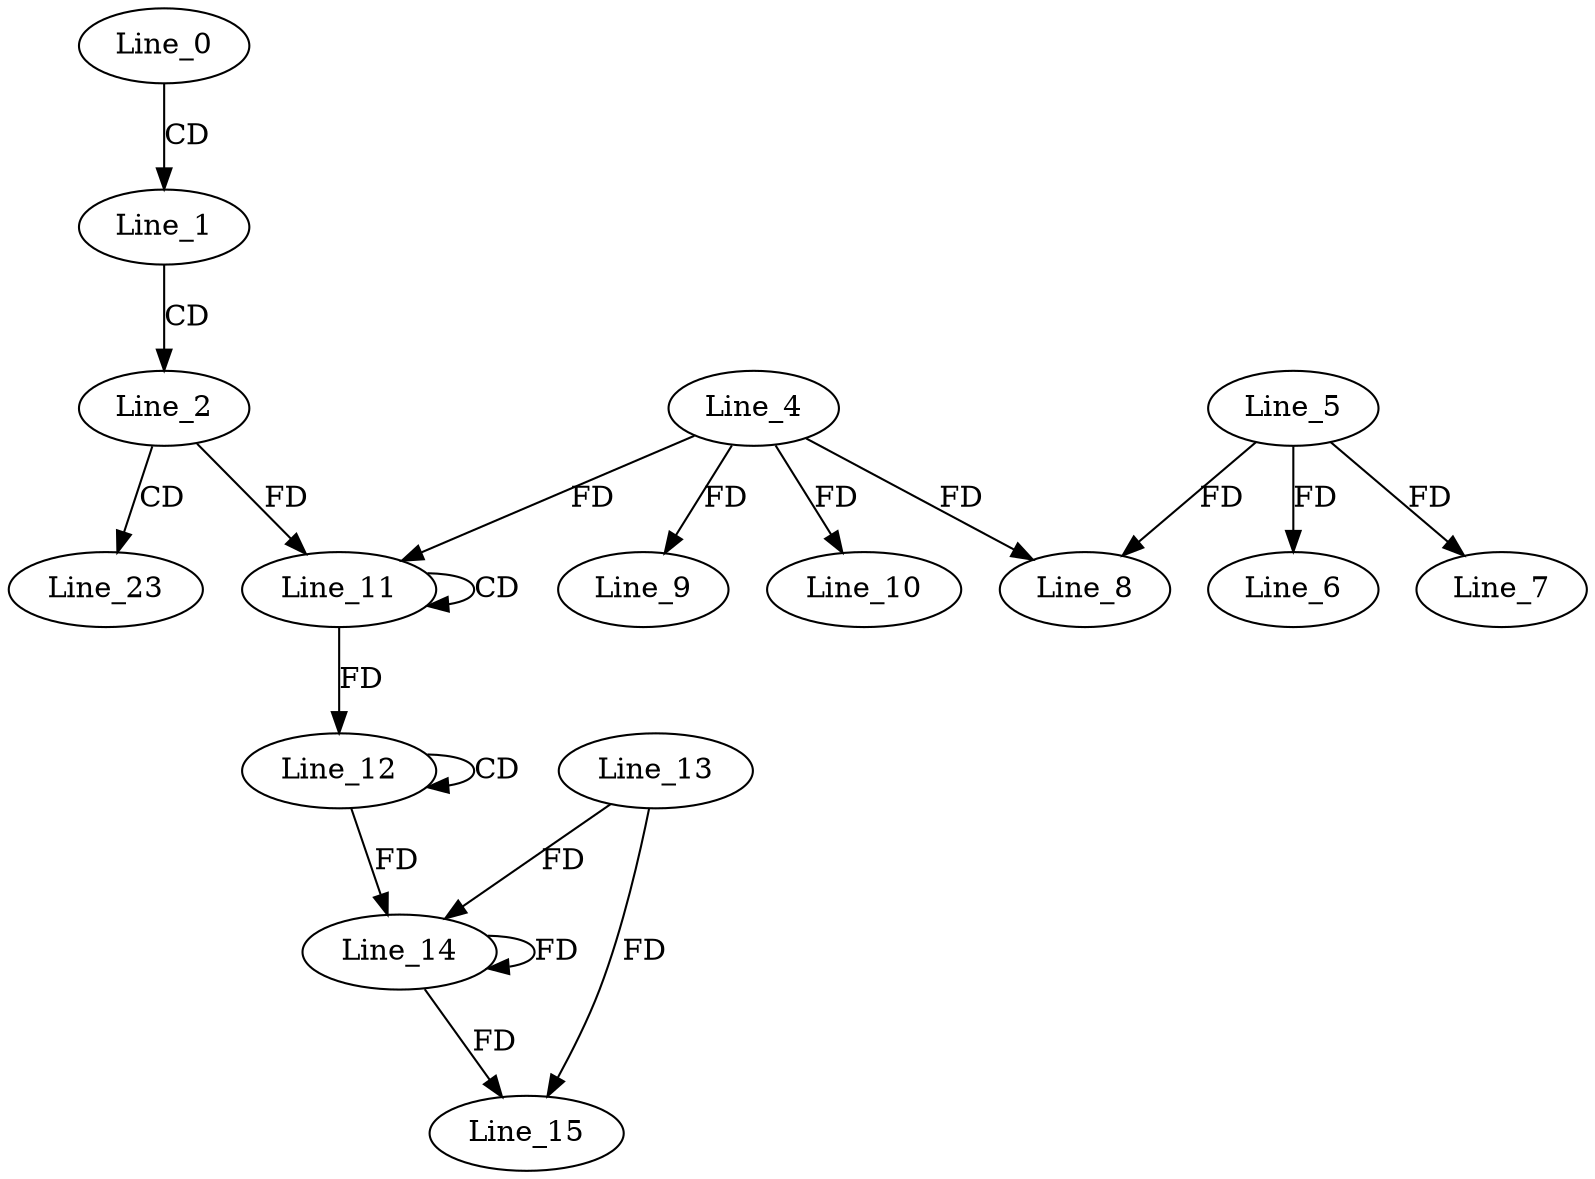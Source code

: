 digraph G {
  Line_0;
  Line_1;
  Line_2;
  Line_5;
  Line_6;
  Line_7;
  Line_4;
  Line_8;
  Line_9;
  Line_10;
  Line_11;
  Line_11;
  Line_12;
  Line_12;
  Line_13;
  Line_14;
  Line_14;
  Line_15;
  Line_23;
  Line_0 -> Line_1 [ label="CD" ];
  Line_1 -> Line_2 [ label="CD" ];
  Line_5 -> Line_6 [ label="FD" ];
  Line_5 -> Line_7 [ label="FD" ];
  Line_4 -> Line_8 [ label="FD" ];
  Line_5 -> Line_8 [ label="FD" ];
  Line_4 -> Line_9 [ label="FD" ];
  Line_4 -> Line_10 [ label="FD" ];
  Line_11 -> Line_11 [ label="CD" ];
  Line_2 -> Line_11 [ label="FD" ];
  Line_4 -> Line_11 [ label="FD" ];
  Line_12 -> Line_12 [ label="CD" ];
  Line_11 -> Line_12 [ label="FD" ];
  Line_13 -> Line_14 [ label="FD" ];
  Line_14 -> Line_14 [ label="FD" ];
  Line_12 -> Line_14 [ label="FD" ];
  Line_13 -> Line_15 [ label="FD" ];
  Line_14 -> Line_15 [ label="FD" ];
  Line_2 -> Line_23 [ label="CD" ];
}

